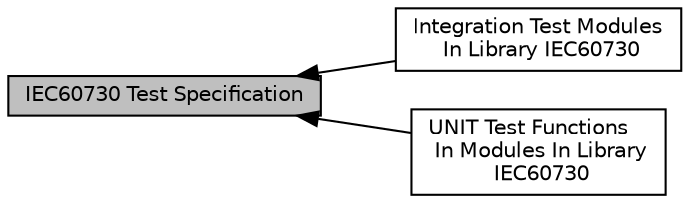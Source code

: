 digraph "IEC60730 Test Specification"
{
  edge [fontname="Helvetica",fontsize="10",labelfontname="Helvetica",labelfontsize="10"];
  node [fontname="Helvetica",fontsize="10",shape=box];
  rankdir=LR;
  Node2 [label="Integration Test Modules\l In Library IEC60730",height=0.2,width=0.4,color="black", fillcolor="white", style="filled",URL="$group__IEC60730__INTEGRATION__TEST.html",tooltip=" "];
  Node3 [label="UNIT Test Functions\l In Modules In Library\l IEC60730",height=0.2,width=0.4,color="black", fillcolor="white", style="filled",URL="$group__IEC60730__UNIT__TEST.html",tooltip=" "];
  Node1 [label="IEC60730 Test Specification",height=0.2,width=0.4,color="black", fillcolor="grey75", style="filled", fontcolor="black",tooltip="Automated tests for validating correct firmware operation."];
  Node1->Node2 [shape=plaintext, dir="back", style="solid"];
  Node1->Node3 [shape=plaintext, dir="back", style="solid"];
}
